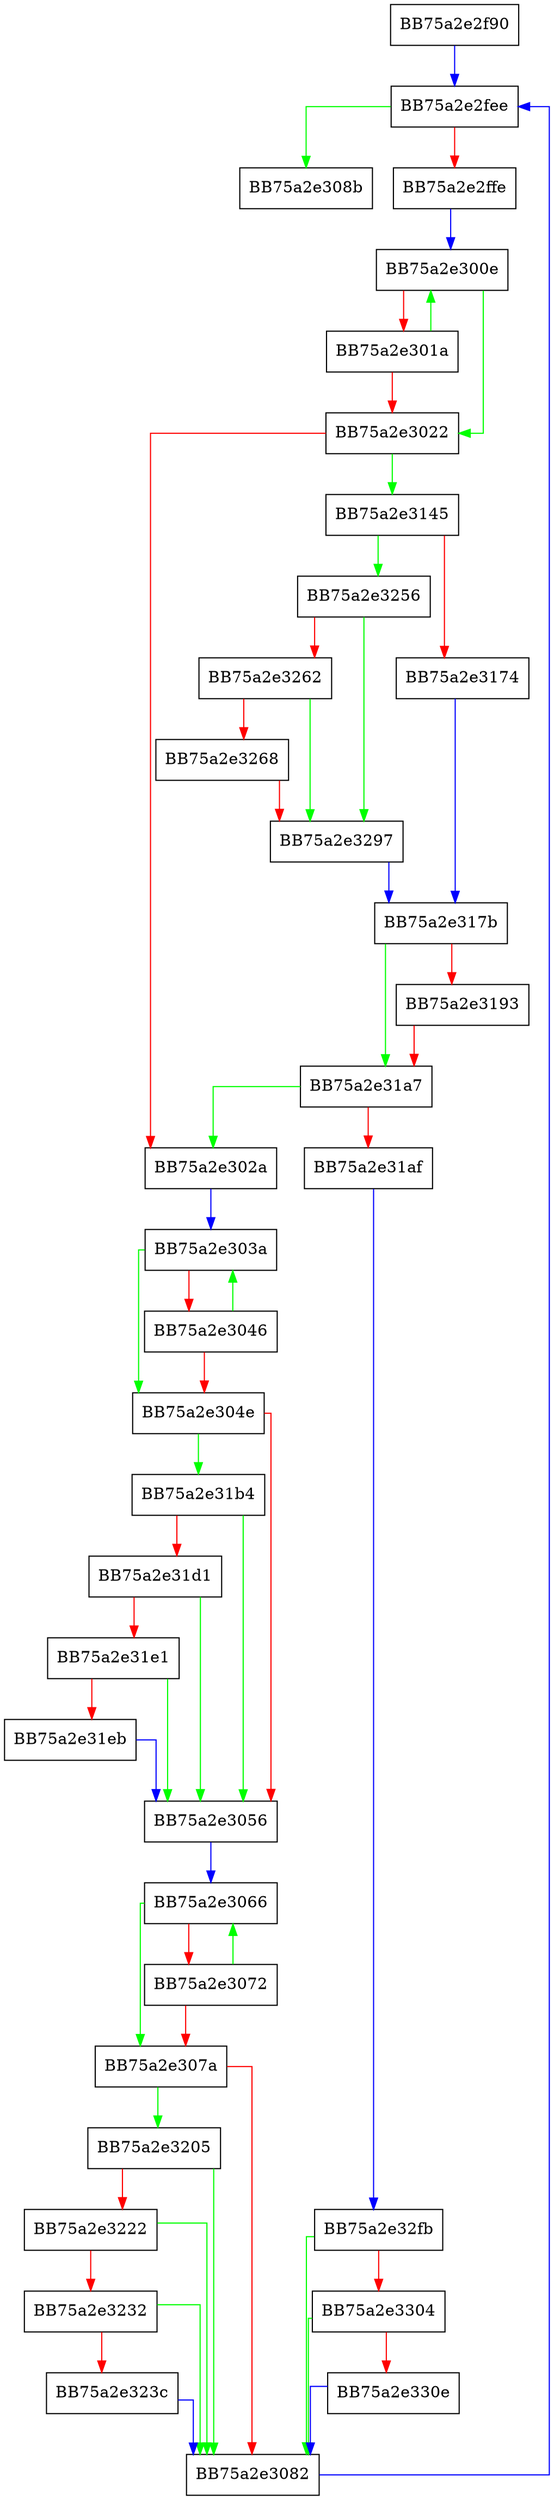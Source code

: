 digraph HandleNetworkVolume {
  node [shape="box"];
  graph [splines=ortho];
  BB75a2e2f90 -> BB75a2e2fee [color="blue"];
  BB75a2e2fee -> BB75a2e308b [color="green"];
  BB75a2e2fee -> BB75a2e2ffe [color="red"];
  BB75a2e2ffe -> BB75a2e300e [color="blue"];
  BB75a2e300e -> BB75a2e3022 [color="green"];
  BB75a2e300e -> BB75a2e301a [color="red"];
  BB75a2e301a -> BB75a2e300e [color="green"];
  BB75a2e301a -> BB75a2e3022 [color="red"];
  BB75a2e3022 -> BB75a2e3145 [color="green"];
  BB75a2e3022 -> BB75a2e302a [color="red"];
  BB75a2e302a -> BB75a2e303a [color="blue"];
  BB75a2e303a -> BB75a2e304e [color="green"];
  BB75a2e303a -> BB75a2e3046 [color="red"];
  BB75a2e3046 -> BB75a2e303a [color="green"];
  BB75a2e3046 -> BB75a2e304e [color="red"];
  BB75a2e304e -> BB75a2e31b4 [color="green"];
  BB75a2e304e -> BB75a2e3056 [color="red"];
  BB75a2e3056 -> BB75a2e3066 [color="blue"];
  BB75a2e3066 -> BB75a2e307a [color="green"];
  BB75a2e3066 -> BB75a2e3072 [color="red"];
  BB75a2e3072 -> BB75a2e3066 [color="green"];
  BB75a2e3072 -> BB75a2e307a [color="red"];
  BB75a2e307a -> BB75a2e3205 [color="green"];
  BB75a2e307a -> BB75a2e3082 [color="red"];
  BB75a2e3082 -> BB75a2e2fee [color="blue"];
  BB75a2e3145 -> BB75a2e3256 [color="green"];
  BB75a2e3145 -> BB75a2e3174 [color="red"];
  BB75a2e3174 -> BB75a2e317b [color="blue"];
  BB75a2e317b -> BB75a2e31a7 [color="green"];
  BB75a2e317b -> BB75a2e3193 [color="red"];
  BB75a2e3193 -> BB75a2e31a7 [color="red"];
  BB75a2e31a7 -> BB75a2e302a [color="green"];
  BB75a2e31a7 -> BB75a2e31af [color="red"];
  BB75a2e31af -> BB75a2e32fb [color="blue"];
  BB75a2e31b4 -> BB75a2e3056 [color="green"];
  BB75a2e31b4 -> BB75a2e31d1 [color="red"];
  BB75a2e31d1 -> BB75a2e3056 [color="green"];
  BB75a2e31d1 -> BB75a2e31e1 [color="red"];
  BB75a2e31e1 -> BB75a2e3056 [color="green"];
  BB75a2e31e1 -> BB75a2e31eb [color="red"];
  BB75a2e31eb -> BB75a2e3056 [color="blue"];
  BB75a2e3205 -> BB75a2e3082 [color="green"];
  BB75a2e3205 -> BB75a2e3222 [color="red"];
  BB75a2e3222 -> BB75a2e3082 [color="green"];
  BB75a2e3222 -> BB75a2e3232 [color="red"];
  BB75a2e3232 -> BB75a2e3082 [color="green"];
  BB75a2e3232 -> BB75a2e323c [color="red"];
  BB75a2e323c -> BB75a2e3082 [color="blue"];
  BB75a2e3256 -> BB75a2e3297 [color="green"];
  BB75a2e3256 -> BB75a2e3262 [color="red"];
  BB75a2e3262 -> BB75a2e3297 [color="green"];
  BB75a2e3262 -> BB75a2e3268 [color="red"];
  BB75a2e3268 -> BB75a2e3297 [color="red"];
  BB75a2e3297 -> BB75a2e317b [color="blue"];
  BB75a2e32fb -> BB75a2e3082 [color="green"];
  BB75a2e32fb -> BB75a2e3304 [color="red"];
  BB75a2e3304 -> BB75a2e3082 [color="green"];
  BB75a2e3304 -> BB75a2e330e [color="red"];
  BB75a2e330e -> BB75a2e3082 [color="blue"];
}